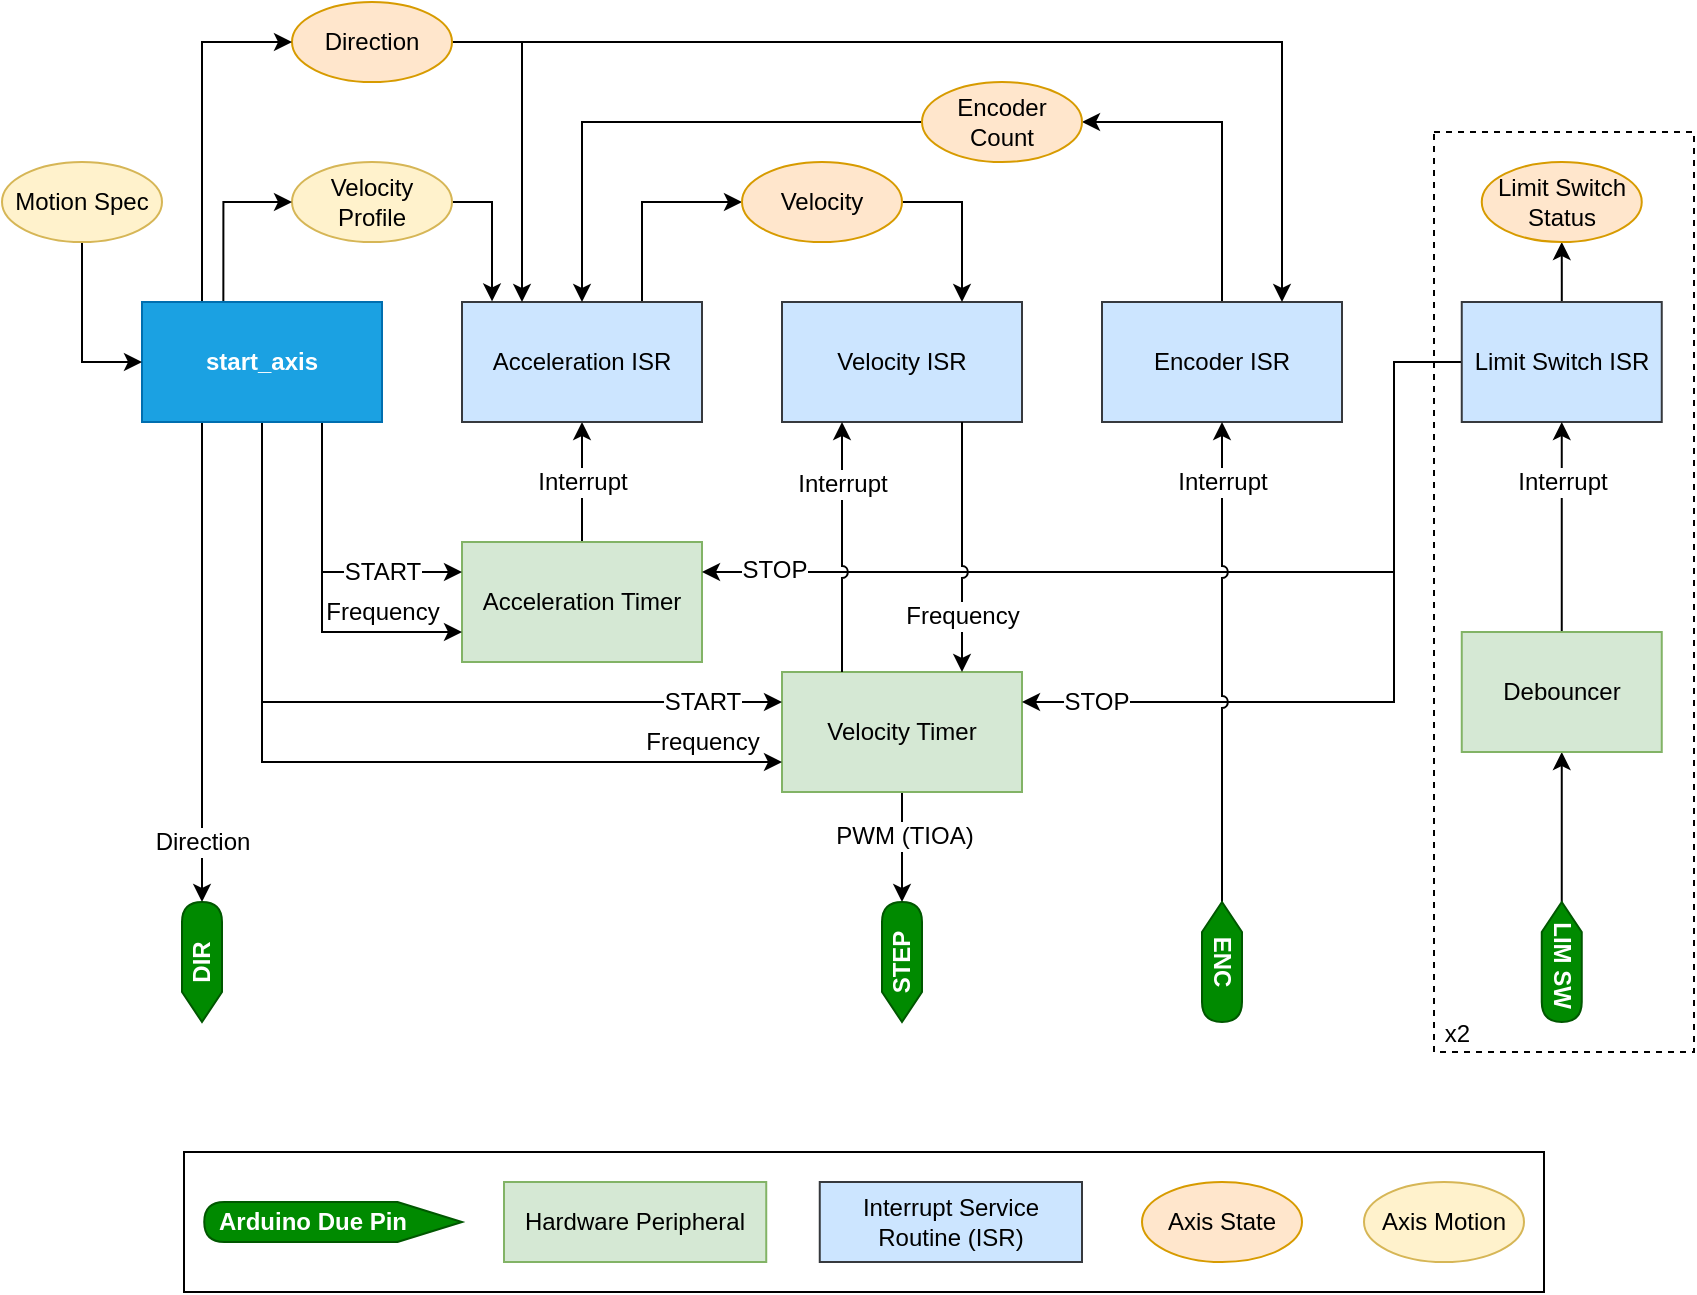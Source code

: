 <mxfile version="12.6.5" type="device"><diagram id="Cw_gcp0U-zQ79-fKwsLT" name="Page-1"><mxGraphModel dx="1072" dy="792" grid="1" gridSize="5" guides="1" tooltips="1" connect="1" arrows="1" fold="1" page="1" pageScale="1" pageWidth="850" pageHeight="1100" math="0" shadow="0"><root><mxCell id="0"/><mxCell id="1" parent="0"/><mxCell id="BZWHmLjNzPQ3hlL0kmCC-88" value="" style="rounded=0;whiteSpace=wrap;html=1;align=center;" parent="1" vertex="1"><mxGeometry x="100" y="745" width="680" height="70" as="geometry"/></mxCell><mxCell id="BZWHmLjNzPQ3hlL0kmCC-21" value="&amp;nbsp;x2" style="rounded=0;whiteSpace=wrap;html=1;verticalAlign=bottom;align=left;fillColor=none;dashed=1;" parent="1" vertex="1"><mxGeometry x="725" y="235" width="130" height="460" as="geometry"/></mxCell><mxCell id="BZWHmLjNzPQ3hlL0kmCC-23" style="edgeStyle=orthogonalEdgeStyle;rounded=0;orthogonalLoop=1;jettySize=auto;html=1;entryX=1;entryY=0.5;entryDx=0;entryDy=0;entryPerimeter=0;" parent="1" source="BZWHmLjNzPQ3hlL0kmCC-1" target="BZWHmLjNzPQ3hlL0kmCC-69" edge="1"><mxGeometry relative="1" as="geometry"><mxPoint x="459" y="580" as="targetPoint"/></mxGeometry></mxCell><mxCell id="BZWHmLjNzPQ3hlL0kmCC-79" value="PWM (TIOA)" style="text;html=1;align=center;verticalAlign=middle;resizable=0;points=[];labelBackgroundColor=#ffffff;" parent="BZWHmLjNzPQ3hlL0kmCC-23" vertex="1" connectable="0"><mxGeometry x="-0.221" y="1" relative="1" as="geometry"><mxPoint as="offset"/></mxGeometry></mxCell><mxCell id="BZWHmLjNzPQ3hlL0kmCC-1" value="Velocity Timer" style="rounded=0;whiteSpace=wrap;html=1;fillColor=#d5e8d4;strokeColor=#82b366;" parent="1" vertex="1"><mxGeometry x="399" y="505" width="120" height="60" as="geometry"/></mxCell><mxCell id="BZWHmLjNzPQ3hlL0kmCC-24" style="edgeStyle=orthogonalEdgeStyle;rounded=0;orthogonalLoop=1;jettySize=auto;html=1;entryX=0.5;entryY=1;entryDx=0;entryDy=0;exitX=0.5;exitY=0;exitDx=0;exitDy=0;" parent="1" source="BZWHmLjNzPQ3hlL0kmCC-2" target="BZWHmLjNzPQ3hlL0kmCC-4" edge="1"><mxGeometry relative="1" as="geometry"/></mxCell><mxCell id="BZWHmLjNzPQ3hlL0kmCC-55" value="Interrupt" style="text;html=1;align=center;verticalAlign=middle;resizable=0;points=[];labelBackgroundColor=#ffffff;horizontal=1;" parent="BZWHmLjNzPQ3hlL0kmCC-24" vertex="1" connectable="0"><mxGeometry x="-0.145" relative="1" as="geometry"><mxPoint y="-4.29" as="offset"/></mxGeometry></mxCell><mxCell id="BZWHmLjNzPQ3hlL0kmCC-2" value="Acceleration Timer" style="rounded=0;whiteSpace=wrap;html=1;fillColor=#d5e8d4;strokeColor=#82b366;" parent="1" vertex="1"><mxGeometry x="239" y="440" width="120" height="60" as="geometry"/></mxCell><mxCell id="BZWHmLjNzPQ3hlL0kmCC-3" value="Velocity ISR" style="rounded=0;whiteSpace=wrap;html=1;fillColor=#cce5ff;strokeColor=#36393d;" parent="1" vertex="1"><mxGeometry x="399" y="320" width="120" height="60" as="geometry"/></mxCell><mxCell id="BZWHmLjNzPQ3hlL0kmCC-32" style="edgeStyle=orthogonalEdgeStyle;rounded=0;orthogonalLoop=1;jettySize=auto;html=1;entryX=0;entryY=0.5;entryDx=0;entryDy=0;exitX=0.75;exitY=0;exitDx=0;exitDy=0;" parent="1" source="BZWHmLjNzPQ3hlL0kmCC-4" target="BZWHmLjNzPQ3hlL0kmCC-26" edge="1"><mxGeometry relative="1" as="geometry"/></mxCell><mxCell id="BZWHmLjNzPQ3hlL0kmCC-4" value="Acceleration ISR" style="rounded=0;whiteSpace=wrap;html=1;fillColor=#cce5ff;strokeColor=#36393d;" parent="1" vertex="1"><mxGeometry x="239" y="320" width="120" height="60" as="geometry"/></mxCell><mxCell id="BZWHmLjNzPQ3hlL0kmCC-16" style="edgeStyle=orthogonalEdgeStyle;rounded=0;orthogonalLoop=1;jettySize=auto;html=1;entryX=0.5;entryY=1;entryDx=0;entryDy=0;exitX=0;exitY=0.5;exitDx=0;exitDy=0;exitPerimeter=0;" parent="1" source="BZWHmLjNzPQ3hlL0kmCC-71" target="BZWHmLjNzPQ3hlL0kmCC-11" edge="1"><mxGeometry relative="1" as="geometry"><mxPoint x="788.88" y="580" as="sourcePoint"/></mxGeometry></mxCell><mxCell id="BZWHmLjNzPQ3hlL0kmCC-37" style="edgeStyle=orthogonalEdgeStyle;rounded=0;orthogonalLoop=1;jettySize=auto;html=1;" parent="1" source="BZWHmLjNzPQ3hlL0kmCC-7" target="BZWHmLjNzPQ3hlL0kmCC-27" edge="1"><mxGeometry relative="1" as="geometry"/></mxCell><mxCell id="BZWHmLjNzPQ3hlL0kmCC-72" style="edgeStyle=orthogonalEdgeStyle;rounded=0;orthogonalLoop=1;jettySize=auto;html=1;exitX=0;exitY=0.5;exitDx=0;exitDy=0;entryX=1;entryY=0.25;entryDx=0;entryDy=0;" parent="1" source="BZWHmLjNzPQ3hlL0kmCC-7" target="BZWHmLjNzPQ3hlL0kmCC-2" edge="1"><mxGeometry relative="1" as="geometry"><Array as="points"><mxPoint x="705" y="350"/><mxPoint x="705" y="455"/></Array></mxGeometry></mxCell><mxCell id="BZWHmLjNzPQ3hlL0kmCC-75" value="STOP" style="text;html=1;align=center;verticalAlign=middle;resizable=0;points=[];labelBackgroundColor=#ffffff;" parent="BZWHmLjNzPQ3hlL0kmCC-72" vertex="1" connectable="0"><mxGeometry x="0.904" y="-1" relative="1" as="geometry"><mxPoint x="12.79" as="offset"/></mxGeometry></mxCell><mxCell id="BZWHmLjNzPQ3hlL0kmCC-73" style="edgeStyle=orthogonalEdgeStyle;rounded=0;orthogonalLoop=1;jettySize=auto;html=1;exitX=0;exitY=0.5;exitDx=0;exitDy=0;entryX=1;entryY=0.25;entryDx=0;entryDy=0;" parent="1" source="BZWHmLjNzPQ3hlL0kmCC-7" target="BZWHmLjNzPQ3hlL0kmCC-1" edge="1"><mxGeometry relative="1" as="geometry"><mxPoint x="540" y="545" as="targetPoint"/><Array as="points"><mxPoint x="705" y="350"/><mxPoint x="705" y="520"/></Array></mxGeometry></mxCell><mxCell id="BZWHmLjNzPQ3hlL0kmCC-74" value="STOP" style="text;html=1;align=center;verticalAlign=middle;resizable=0;points=[];labelBackgroundColor=#ffffff;" parent="BZWHmLjNzPQ3hlL0kmCC-73" vertex="1" connectable="0"><mxGeometry x="0.894" relative="1" as="geometry"><mxPoint x="15.45" as="offset"/></mxGeometry></mxCell><mxCell id="BZWHmLjNzPQ3hlL0kmCC-7" value="Limit Switch ISR" style="rounded=0;whiteSpace=wrap;html=1;fillColor=#cce5ff;strokeColor=#36393d;" parent="1" vertex="1"><mxGeometry x="738.88" y="320" width="100" height="60" as="geometry"/></mxCell><mxCell id="BZWHmLjNzPQ3hlL0kmCC-34" style="edgeStyle=orthogonalEdgeStyle;rounded=0;orthogonalLoop=1;jettySize=auto;html=1;entryX=1;entryY=0.5;entryDx=0;entryDy=0;" parent="1" source="BZWHmLjNzPQ3hlL0kmCC-8" target="BZWHmLjNzPQ3hlL0kmCC-28" edge="1"><mxGeometry relative="1" as="geometry"><Array as="points"><mxPoint x="619" y="230"/></Array></mxGeometry></mxCell><mxCell id="BZWHmLjNzPQ3hlL0kmCC-8" value="Encoder ISR" style="rounded=0;whiteSpace=wrap;html=1;fillColor=#cce5ff;strokeColor=#36393d;" parent="1" vertex="1"><mxGeometry x="559" y="320" width="120" height="60" as="geometry"/></mxCell><mxCell id="BZWHmLjNzPQ3hlL0kmCC-18" style="edgeStyle=orthogonalEdgeStyle;rounded=0;orthogonalLoop=1;jettySize=auto;html=1;entryX=0.5;entryY=1;entryDx=0;entryDy=0;exitX=0;exitY=0.5;exitDx=0;exitDy=0;exitPerimeter=0;jumpStyle=arc;" parent="1" source="BZWHmLjNzPQ3hlL0kmCC-70" target="BZWHmLjNzPQ3hlL0kmCC-8" edge="1"><mxGeometry relative="1" as="geometry"><mxPoint x="619" y="580" as="sourcePoint"/></mxGeometry></mxCell><mxCell id="BZWHmLjNzPQ3hlL0kmCC-63" value="Interrupt" style="text;html=1;align=center;verticalAlign=middle;resizable=0;points=[];labelBackgroundColor=#ffffff;" parent="BZWHmLjNzPQ3hlL0kmCC-18" vertex="1" connectable="0"><mxGeometry x="-0.07" relative="1" as="geometry"><mxPoint y="-98.28" as="offset"/></mxGeometry></mxCell><mxCell id="BZWHmLjNzPQ3hlL0kmCC-17" style="edgeStyle=orthogonalEdgeStyle;rounded=0;orthogonalLoop=1;jettySize=auto;html=1;entryX=0.5;entryY=1;entryDx=0;entryDy=0;exitX=0.5;exitY=0;exitDx=0;exitDy=0;" parent="1" source="BZWHmLjNzPQ3hlL0kmCC-11" target="BZWHmLjNzPQ3hlL0kmCC-7" edge="1"><mxGeometry relative="1" as="geometry"/></mxCell><mxCell id="BZWHmLjNzPQ3hlL0kmCC-64" value="Interrupt" style="text;html=1;align=center;verticalAlign=middle;resizable=0;points=[];labelBackgroundColor=#ffffff;" parent="BZWHmLjNzPQ3hlL0kmCC-17" vertex="1" connectable="0"><mxGeometry x="-0.193" y="-2" relative="1" as="geometry"><mxPoint x="-2" y="-32.62" as="offset"/></mxGeometry></mxCell><mxCell id="BZWHmLjNzPQ3hlL0kmCC-11" value="Debouncer" style="rounded=0;whiteSpace=wrap;html=1;fillColor=#d5e8d4;strokeColor=#82b366;" parent="1" vertex="1"><mxGeometry x="738.88" y="485" width="100" height="60" as="geometry"/></mxCell><mxCell id="BZWHmLjNzPQ3hlL0kmCC-33" style="edgeStyle=orthogonalEdgeStyle;rounded=0;orthogonalLoop=1;jettySize=auto;html=1;entryX=0.75;entryY=0;entryDx=0;entryDy=0;" parent="1" source="BZWHmLjNzPQ3hlL0kmCC-26" target="BZWHmLjNzPQ3hlL0kmCC-3" edge="1"><mxGeometry relative="1" as="geometry"><Array as="points"><mxPoint x="489" y="270"/></Array></mxGeometry></mxCell><mxCell id="BZWHmLjNzPQ3hlL0kmCC-26" value="Velocity" style="ellipse;whiteSpace=wrap;html=1;align=center;fillColor=#ffe6cc;strokeColor=#d79b00;" parent="1" vertex="1"><mxGeometry x="379" y="250" width="80" height="40" as="geometry"/></mxCell><mxCell id="BZWHmLjNzPQ3hlL0kmCC-27" value="Limit Switch Status" style="ellipse;whiteSpace=wrap;html=1;align=center;fillColor=#ffe6cc;strokeColor=#d79b00;" parent="1" vertex="1"><mxGeometry x="748.88" y="250" width="80" height="40" as="geometry"/></mxCell><mxCell id="BZWHmLjNzPQ3hlL0kmCC-35" style="edgeStyle=orthogonalEdgeStyle;rounded=0;orthogonalLoop=1;jettySize=auto;html=1;entryX=0.5;entryY=0;entryDx=0;entryDy=0;" parent="1" source="BZWHmLjNzPQ3hlL0kmCC-28" target="BZWHmLjNzPQ3hlL0kmCC-4" edge="1"><mxGeometry relative="1" as="geometry"><Array as="points"><mxPoint x="299" y="230"/></Array></mxGeometry></mxCell><mxCell id="BZWHmLjNzPQ3hlL0kmCC-28" value="Encoder Count" style="ellipse;whiteSpace=wrap;html=1;align=center;fillColor=#ffe6cc;strokeColor=#d79b00;" parent="1" vertex="1"><mxGeometry x="469" y="210" width="80" height="40" as="geometry"/></mxCell><mxCell id="BZWHmLjNzPQ3hlL0kmCC-61" style="edgeStyle=orthogonalEdgeStyle;rounded=0;orthogonalLoop=1;jettySize=auto;html=1;entryX=0.125;entryY=-0.005;entryDx=0;entryDy=0;entryPerimeter=0;" parent="1" source="BZWHmLjNzPQ3hlL0kmCC-36" target="BZWHmLjNzPQ3hlL0kmCC-4" edge="1"><mxGeometry relative="1" as="geometry"/></mxCell><mxCell id="BZWHmLjNzPQ3hlL0kmCC-36" value="Velocity Profile" style="ellipse;whiteSpace=wrap;html=1;align=center;fillColor=#fff2cc;strokeColor=#d6b656;" parent="1" vertex="1"><mxGeometry x="154" y="250" width="80" height="40" as="geometry"/></mxCell><mxCell id="BZWHmLjNzPQ3hlL0kmCC-44" style="edgeStyle=orthogonalEdgeStyle;rounded=0;orthogonalLoop=1;jettySize=auto;html=1;entryX=0.25;entryY=0;entryDx=0;entryDy=0;" parent="1" source="BZWHmLjNzPQ3hlL0kmCC-39" target="BZWHmLjNzPQ3hlL0kmCC-4" edge="1"><mxGeometry relative="1" as="geometry"/></mxCell><mxCell id="BZWHmLjNzPQ3hlL0kmCC-50" style="edgeStyle=orthogonalEdgeStyle;rounded=0;orthogonalLoop=1;jettySize=auto;html=1;entryX=0.75;entryY=0;entryDx=0;entryDy=0;" parent="1" source="BZWHmLjNzPQ3hlL0kmCC-39" target="BZWHmLjNzPQ3hlL0kmCC-8" edge="1"><mxGeometry relative="1" as="geometry"/></mxCell><mxCell id="BZWHmLjNzPQ3hlL0kmCC-39" value="Direction" style="ellipse;whiteSpace=wrap;html=1;align=center;fillColor=#ffe6cc;strokeColor=#d79b00;" parent="1" vertex="1"><mxGeometry x="154" y="170" width="80" height="40" as="geometry"/></mxCell><mxCell id="BZWHmLjNzPQ3hlL0kmCC-42" style="edgeStyle=orthogonalEdgeStyle;rounded=0;orthogonalLoop=1;jettySize=auto;html=1;entryX=1;entryY=0.5;entryDx=0;entryDy=0;exitX=0.25;exitY=1;exitDx=0;exitDy=0;entryPerimeter=0;" parent="1" source="BZWHmLjNzPQ3hlL0kmCC-41" target="BZWHmLjNzPQ3hlL0kmCC-68" edge="1"><mxGeometry relative="1" as="geometry"><mxPoint x="109" y="580" as="targetPoint"/></mxGeometry></mxCell><mxCell id="BZWHmLjNzPQ3hlL0kmCC-80" value="Direction" style="text;html=1;align=center;verticalAlign=middle;resizable=0;points=[];labelBackgroundColor=#ffffff;" parent="BZWHmLjNzPQ3hlL0kmCC-42" vertex="1" connectable="0"><mxGeometry x="0.75" y="2" relative="1" as="geometry"><mxPoint x="-2" as="offset"/></mxGeometry></mxCell><mxCell id="BZWHmLjNzPQ3hlL0kmCC-43" style="edgeStyle=orthogonalEdgeStyle;rounded=0;orthogonalLoop=1;jettySize=auto;html=1;entryX=0;entryY=0.5;entryDx=0;entryDy=0;exitX=0.25;exitY=0;exitDx=0;exitDy=0;" parent="1" source="BZWHmLjNzPQ3hlL0kmCC-41" target="BZWHmLjNzPQ3hlL0kmCC-39" edge="1"><mxGeometry relative="1" as="geometry"/></mxCell><mxCell id="BZWHmLjNzPQ3hlL0kmCC-51" style="edgeStyle=orthogonalEdgeStyle;rounded=0;orthogonalLoop=1;jettySize=auto;html=1;entryX=0;entryY=0.25;entryDx=0;entryDy=0;exitX=0.75;exitY=1;exitDx=0;exitDy=0;" parent="1" source="BZWHmLjNzPQ3hlL0kmCC-41" target="BZWHmLjNzPQ3hlL0kmCC-2" edge="1"><mxGeometry relative="1" as="geometry"><Array as="points"><mxPoint x="169" y="455"/></Array></mxGeometry></mxCell><mxCell id="BZWHmLjNzPQ3hlL0kmCC-53" value="START" style="text;html=1;align=center;verticalAlign=middle;resizable=0;points=[];labelBackgroundColor=#ffffff;" parent="BZWHmLjNzPQ3hlL0kmCC-51" vertex="1" connectable="0"><mxGeometry x="0.125" y="20" relative="1" as="geometry"><mxPoint x="23.33" y="20" as="offset"/></mxGeometry></mxCell><mxCell id="BZWHmLjNzPQ3hlL0kmCC-52" style="edgeStyle=orthogonalEdgeStyle;rounded=0;orthogonalLoop=1;jettySize=auto;html=1;exitX=0.5;exitY=1;exitDx=0;exitDy=0;entryX=0;entryY=0.25;entryDx=0;entryDy=0;" parent="1" source="BZWHmLjNzPQ3hlL0kmCC-41" target="BZWHmLjNzPQ3hlL0kmCC-1" edge="1"><mxGeometry relative="1" as="geometry"/></mxCell><mxCell id="BZWHmLjNzPQ3hlL0kmCC-54" value="START" style="text;html=1;align=center;verticalAlign=middle;resizable=0;points=[];labelBackgroundColor=#ffffff;" parent="BZWHmLjNzPQ3hlL0kmCC-52" vertex="1" connectable="0"><mxGeometry x="-0.3" y="79" relative="1" as="geometry"><mxPoint x="220" y="79" as="offset"/></mxGeometry></mxCell><mxCell id="BZWHmLjNzPQ3hlL0kmCC-58" style="edgeStyle=orthogonalEdgeStyle;rounded=0;orthogonalLoop=1;jettySize=auto;html=1;exitX=0.75;exitY=1;exitDx=0;exitDy=0;entryX=0;entryY=0.75;entryDx=0;entryDy=0;" parent="1" source="BZWHmLjNzPQ3hlL0kmCC-41" target="BZWHmLjNzPQ3hlL0kmCC-2" edge="1"><mxGeometry relative="1" as="geometry"><Array as="points"><mxPoint x="169" y="485"/></Array></mxGeometry></mxCell><mxCell id="BZWHmLjNzPQ3hlL0kmCC-76" value="Frequency" style="text;html=1;align=center;verticalAlign=middle;resizable=0;points=[];labelBackgroundColor=#ffffff;" parent="BZWHmLjNzPQ3hlL0kmCC-58" vertex="1" connectable="0"><mxGeometry x="0.698" relative="1" as="geometry"><mxPoint x="-13.6" y="-10" as="offset"/></mxGeometry></mxCell><mxCell id="BZWHmLjNzPQ3hlL0kmCC-60" style="edgeStyle=orthogonalEdgeStyle;rounded=0;orthogonalLoop=1;jettySize=auto;html=1;exitX=0.339;exitY=0.005;exitDx=0;exitDy=0;entryX=0;entryY=0.5;entryDx=0;entryDy=0;exitPerimeter=0;" parent="1" source="BZWHmLjNzPQ3hlL0kmCC-41" target="BZWHmLjNzPQ3hlL0kmCC-36" edge="1"><mxGeometry relative="1" as="geometry"><Array as="points"><mxPoint x="120" y="270"/></Array></mxGeometry></mxCell><mxCell id="BZWHmLjNzPQ3hlL0kmCC-77" style="edgeStyle=orthogonalEdgeStyle;rounded=0;jumpStyle=arc;orthogonalLoop=1;jettySize=auto;html=1;exitX=0.5;exitY=1;exitDx=0;exitDy=0;entryX=0;entryY=0.75;entryDx=0;entryDy=0;" parent="1" source="BZWHmLjNzPQ3hlL0kmCC-41" target="BZWHmLjNzPQ3hlL0kmCC-1" edge="1"><mxGeometry relative="1" as="geometry"/></mxCell><mxCell id="BZWHmLjNzPQ3hlL0kmCC-78" value="Frequency" style="text;html=1;align=center;verticalAlign=middle;resizable=0;points=[];labelBackgroundColor=#ffffff;" parent="BZWHmLjNzPQ3hlL0kmCC-77" vertex="1" connectable="0"><mxGeometry x="0.766" y="2" relative="1" as="geometry"><mxPoint x="10.4" y="-8.0" as="offset"/></mxGeometry></mxCell><mxCell id="BZWHmLjNzPQ3hlL0kmCC-41" value="start_axis" style="rounded=0;whiteSpace=wrap;html=1;fillColor=#1ba1e2;strokeColor=#006EAF;fontColor=#ffffff;fontStyle=1" parent="1" vertex="1"><mxGeometry x="79" y="320" width="120" height="60" as="geometry"/></mxCell><mxCell id="BZWHmLjNzPQ3hlL0kmCC-62" style="edgeStyle=orthogonalEdgeStyle;rounded=0;orthogonalLoop=1;jettySize=auto;html=1;entryX=0;entryY=0.5;entryDx=0;entryDy=0;exitX=0.5;exitY=1;exitDx=0;exitDy=0;" parent="1" source="BZWHmLjNzPQ3hlL0kmCC-46" target="BZWHmLjNzPQ3hlL0kmCC-41" edge="1"><mxGeometry relative="1" as="geometry"/></mxCell><mxCell id="BZWHmLjNzPQ3hlL0kmCC-46" value="Motion Spec" style="ellipse;whiteSpace=wrap;html=1;align=center;fillColor=#fff2cc;strokeColor=#d6b656;" parent="1" vertex="1"><mxGeometry x="9" y="250" width="80" height="40" as="geometry"/></mxCell><mxCell id="BZWHmLjNzPQ3hlL0kmCC-68" value="DIR" style="shape=display;whiteSpace=wrap;html=1;align=center;rotation=-90;horizontal=1;fillColor=#008a00;strokeColor=#005700;fontColor=#ffffff;fontStyle=1" parent="1" vertex="1"><mxGeometry x="79" y="640" width="60" height="20" as="geometry"/></mxCell><mxCell id="BZWHmLjNzPQ3hlL0kmCC-69" value="STEP" style="shape=display;whiteSpace=wrap;html=1;align=center;rotation=-90;fillColor=#008a00;strokeColor=#005700;fontColor=#ffffff;fontStyle=1" parent="1" vertex="1"><mxGeometry x="429" y="640" width="60" height="20" as="geometry"/></mxCell><mxCell id="BZWHmLjNzPQ3hlL0kmCC-70" value="ENC" style="shape=display;whiteSpace=wrap;html=1;align=center;rotation=90;horizontal=1;flipV=0;flipH=0;fillColor=#008a00;strokeColor=#005700;fontColor=#ffffff;fontStyle=1" parent="1" vertex="1"><mxGeometry x="589" y="640" width="60" height="20" as="geometry"/></mxCell><mxCell id="BZWHmLjNzPQ3hlL0kmCC-71" value="&amp;nbsp;LIM SW" style="shape=display;whiteSpace=wrap;html=1;align=center;rotation=90;horizontal=1;flipV=0;flipH=0;fillColor=#008a00;strokeColor=#005700;fontColor=#ffffff;fontStyle=1" parent="1" vertex="1"><mxGeometry x="758.88" y="640" width="60" height="20" as="geometry"/></mxCell><mxCell id="BZWHmLjNzPQ3hlL0kmCC-29" style="edgeStyle=orthogonalEdgeStyle;rounded=0;orthogonalLoop=1;jettySize=auto;html=1;exitX=0.75;exitY=1;exitDx=0;exitDy=0;entryX=0.75;entryY=0;entryDx=0;entryDy=0;jumpStyle=arc;" parent="1" source="BZWHmLjNzPQ3hlL0kmCC-3" target="BZWHmLjNzPQ3hlL0kmCC-1" edge="1"><mxGeometry relative="1" as="geometry"/></mxCell><mxCell id="BZWHmLjNzPQ3hlL0kmCC-57" value="Frequency" style="text;html=1;align=center;verticalAlign=middle;resizable=0;points=[];labelBackgroundColor=#ffffff;horizontal=1;" parent="BZWHmLjNzPQ3hlL0kmCC-29" vertex="1" connectable="0"><mxGeometry x="-0.13" y="1" relative="1" as="geometry"><mxPoint x="-1" y="42.38" as="offset"/></mxGeometry></mxCell><mxCell id="BZWHmLjNzPQ3hlL0kmCC-81" value="Arduino Due Pin&amp;nbsp; &amp;nbsp; &amp;nbsp;&amp;nbsp;" style="shape=display;whiteSpace=wrap;html=1;align=center;rotation=0;horizontal=1;fillColor=#008a00;strokeColor=#005700;fontColor=#ffffff;fontStyle=1;flipH=1;flipV=1;" parent="1" vertex="1"><mxGeometry x="110.12" y="770" width="128.88" height="20" as="geometry"/></mxCell><mxCell id="BZWHmLjNzPQ3hlL0kmCC-82" value="Hardware Peripheral" style="rounded=0;whiteSpace=wrap;html=1;fillColor=#d5e8d4;strokeColor=#82b366;" parent="1" vertex="1"><mxGeometry x="260" y="760" width="131.12" height="40" as="geometry"/></mxCell><mxCell id="BZWHmLjNzPQ3hlL0kmCC-83" value="Interrupt Service Routine (ISR)" style="rounded=0;whiteSpace=wrap;html=1;fillColor=#cce5ff;strokeColor=#36393d;" parent="1" vertex="1"><mxGeometry x="417.88" y="760" width="131.12" height="40" as="geometry"/></mxCell><mxCell id="BZWHmLjNzPQ3hlL0kmCC-85" value="Axis State" style="ellipse;whiteSpace=wrap;html=1;align=center;fillColor=#ffe6cc;strokeColor=#d79b00;" parent="1" vertex="1"><mxGeometry x="579" y="760" width="80" height="40" as="geometry"/></mxCell><mxCell id="BZWHmLjNzPQ3hlL0kmCC-86" value="Axis Motion" style="ellipse;whiteSpace=wrap;html=1;align=center;fillColor=#fff2cc;strokeColor=#d6b656;" parent="1" vertex="1"><mxGeometry x="690" y="760" width="80" height="40" as="geometry"/></mxCell><mxCell id="BZWHmLjNzPQ3hlL0kmCC-22" style="edgeStyle=orthogonalEdgeStyle;rounded=0;orthogonalLoop=1;jettySize=auto;html=1;entryX=0.25;entryY=1;entryDx=0;entryDy=0;exitX=0.25;exitY=0;exitDx=0;exitDy=0;jumpStyle=arc;" parent="1" source="BZWHmLjNzPQ3hlL0kmCC-1" target="BZWHmLjNzPQ3hlL0kmCC-3" edge="1"><mxGeometry relative="1" as="geometry"/></mxCell><mxCell id="BZWHmLjNzPQ3hlL0kmCC-56" value="Interrupt" style="text;html=1;align=center;verticalAlign=middle;resizable=0;points=[];labelBackgroundColor=#ffffff;horizontal=1;" parent="BZWHmLjNzPQ3hlL0kmCC-22" vertex="1" connectable="0"><mxGeometry x="0.195" y="-1" relative="1" as="geometry"><mxPoint x="-1" y="-20.2" as="offset"/></mxGeometry></mxCell></root></mxGraphModel></diagram></mxfile>